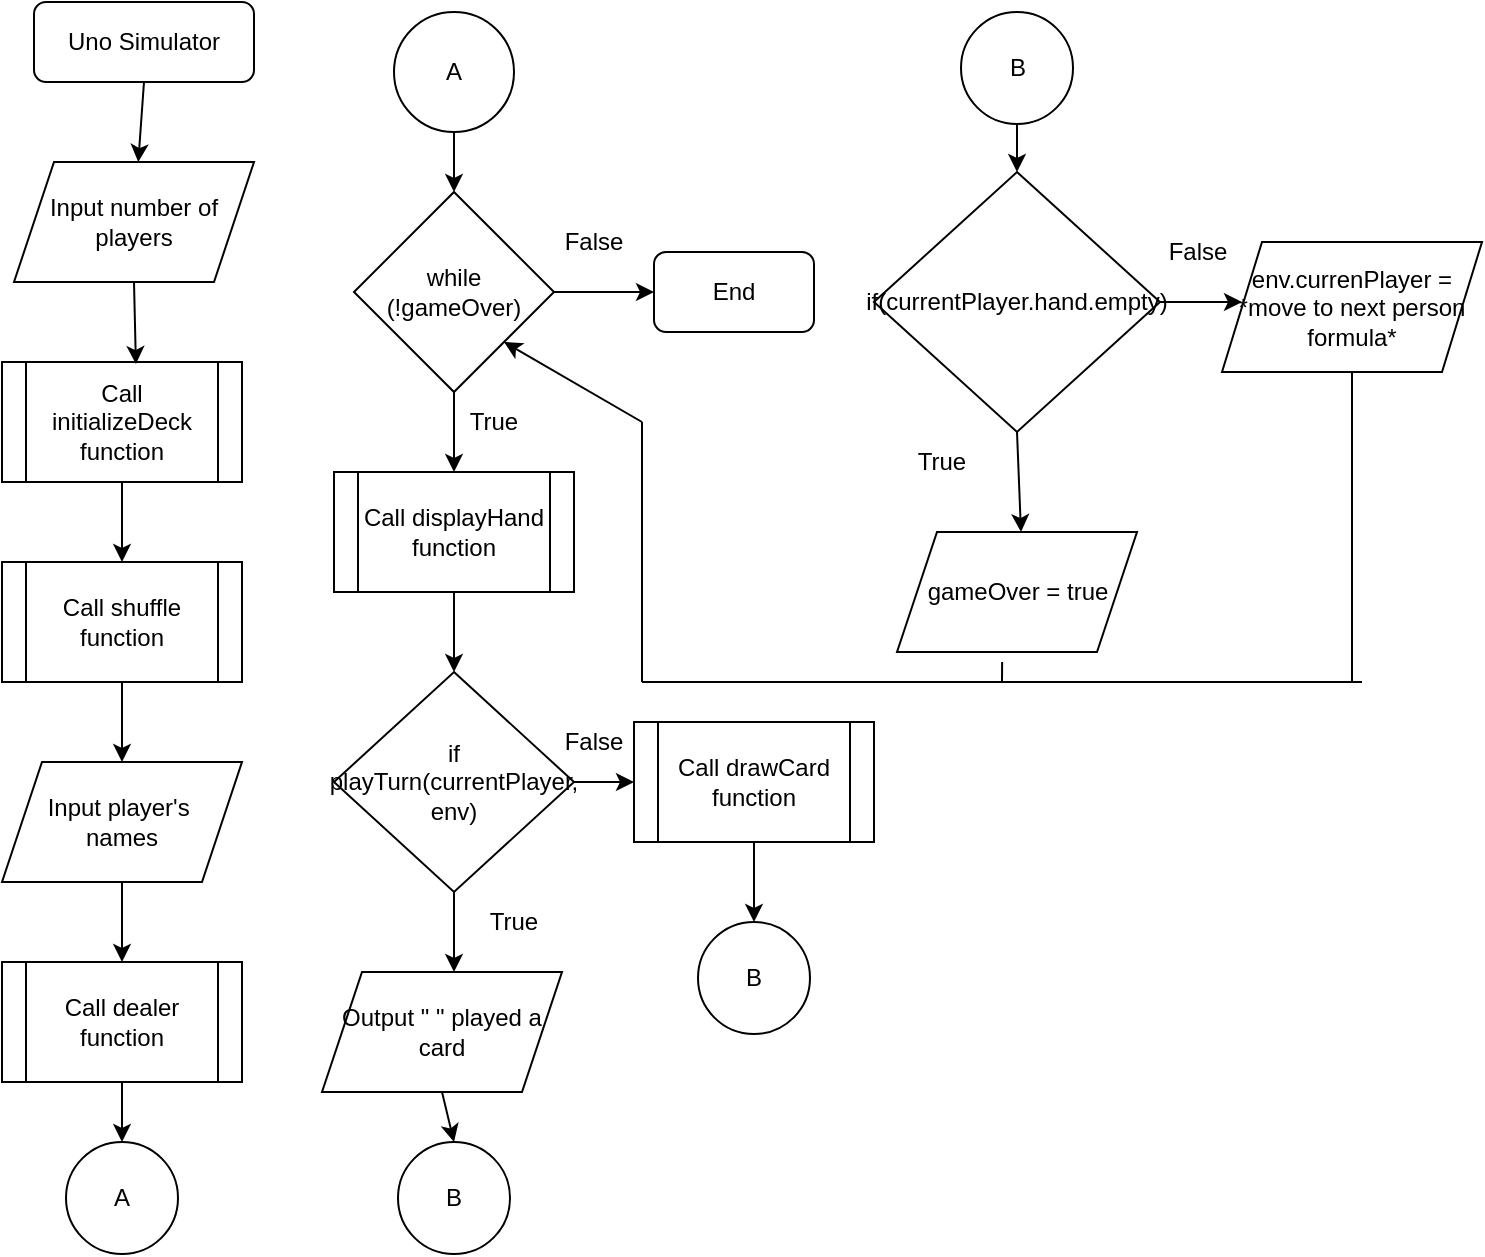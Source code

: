 <mxfile version="24.8.0">
  <diagram id="C5RBs43oDa-KdzZeNtuy" name="Page-1">
    <mxGraphModel dx="792" dy="1145" grid="1" gridSize="10" guides="1" tooltips="1" connect="1" arrows="1" fold="1" page="1" pageScale="1" pageWidth="827" pageHeight="1169" math="0" shadow="0">
      <root>
        <mxCell id="WIyWlLk6GJQsqaUBKTNV-0" />
        <mxCell id="WIyWlLk6GJQsqaUBKTNV-1" parent="WIyWlLk6GJQsqaUBKTNV-0" />
        <mxCell id="4fuxWYfJgOlENITbqr8a-1" value="Uno Simulator" style="rounded=1;whiteSpace=wrap;html=1;" vertex="1" parent="WIyWlLk6GJQsqaUBKTNV-1">
          <mxGeometry x="76" y="40" width="110" height="40" as="geometry" />
        </mxCell>
        <mxCell id="4fuxWYfJgOlENITbqr8a-2" value="Input number of players" style="shape=parallelogram;perimeter=parallelogramPerimeter;whiteSpace=wrap;html=1;fixedSize=1;" vertex="1" parent="WIyWlLk6GJQsqaUBKTNV-1">
          <mxGeometry x="66" y="120" width="120" height="60" as="geometry" />
        </mxCell>
        <mxCell id="4fuxWYfJgOlENITbqr8a-3" value="" style="endArrow=classic;html=1;rounded=0;exitX=0.5;exitY=1;exitDx=0;exitDy=0;" edge="1" parent="WIyWlLk6GJQsqaUBKTNV-1" source="4fuxWYfJgOlENITbqr8a-1" target="4fuxWYfJgOlENITbqr8a-2">
          <mxGeometry width="50" height="50" relative="1" as="geometry">
            <mxPoint x="146" y="610" as="sourcePoint" />
            <mxPoint x="196" y="560" as="targetPoint" />
          </mxGeometry>
        </mxCell>
        <mxCell id="4fuxWYfJgOlENITbqr8a-4" value="Call initializeDeck function" style="shape=process;whiteSpace=wrap;html=1;backgroundOutline=1;" vertex="1" parent="WIyWlLk6GJQsqaUBKTNV-1">
          <mxGeometry x="60" y="220" width="120" height="60" as="geometry" />
        </mxCell>
        <mxCell id="4fuxWYfJgOlENITbqr8a-5" value="" style="endArrow=classic;html=1;rounded=0;exitX=0.5;exitY=1;exitDx=0;exitDy=0;entryX=0.558;entryY=0.017;entryDx=0;entryDy=0;entryPerimeter=0;" edge="1" parent="WIyWlLk6GJQsqaUBKTNV-1" source="4fuxWYfJgOlENITbqr8a-2" target="4fuxWYfJgOlENITbqr8a-4">
          <mxGeometry width="50" height="50" relative="1" as="geometry">
            <mxPoint x="146" y="610" as="sourcePoint" />
            <mxPoint x="196" y="560" as="targetPoint" />
          </mxGeometry>
        </mxCell>
        <mxCell id="4fuxWYfJgOlENITbqr8a-6" value="Call shuffle function" style="shape=process;whiteSpace=wrap;html=1;backgroundOutline=1;" vertex="1" parent="WIyWlLk6GJQsqaUBKTNV-1">
          <mxGeometry x="60" y="320" width="120" height="60" as="geometry" />
        </mxCell>
        <mxCell id="4fuxWYfJgOlENITbqr8a-7" value="" style="endArrow=classic;html=1;rounded=0;exitX=0.5;exitY=1;exitDx=0;exitDy=0;entryX=0.5;entryY=0;entryDx=0;entryDy=0;" edge="1" parent="WIyWlLk6GJQsqaUBKTNV-1" source="4fuxWYfJgOlENITbqr8a-4" target="4fuxWYfJgOlENITbqr8a-6">
          <mxGeometry width="50" height="50" relative="1" as="geometry">
            <mxPoint x="146" y="610" as="sourcePoint" />
            <mxPoint x="196" y="560" as="targetPoint" />
          </mxGeometry>
        </mxCell>
        <mxCell id="4fuxWYfJgOlENITbqr8a-8" value="Input player&#39;s&amp;nbsp;&lt;div&gt;names&lt;/div&gt;" style="shape=parallelogram;perimeter=parallelogramPerimeter;whiteSpace=wrap;html=1;fixedSize=1;" vertex="1" parent="WIyWlLk6GJQsqaUBKTNV-1">
          <mxGeometry x="60" y="420" width="120" height="60" as="geometry" />
        </mxCell>
        <mxCell id="4fuxWYfJgOlENITbqr8a-9" value="" style="endArrow=classic;html=1;rounded=0;exitX=0.5;exitY=1;exitDx=0;exitDy=0;" edge="1" parent="WIyWlLk6GJQsqaUBKTNV-1" source="4fuxWYfJgOlENITbqr8a-6" target="4fuxWYfJgOlENITbqr8a-8">
          <mxGeometry width="50" height="50" relative="1" as="geometry">
            <mxPoint x="146" y="610" as="sourcePoint" />
            <mxPoint x="196" y="560" as="targetPoint" />
          </mxGeometry>
        </mxCell>
        <mxCell id="4fuxWYfJgOlENITbqr8a-10" value="" style="endArrow=classic;html=1;rounded=0;exitX=0.5;exitY=1;exitDx=0;exitDy=0;" edge="1" parent="WIyWlLk6GJQsqaUBKTNV-1" source="4fuxWYfJgOlENITbqr8a-8" target="4fuxWYfJgOlENITbqr8a-11">
          <mxGeometry width="50" height="50" relative="1" as="geometry">
            <mxPoint x="146" y="610" as="sourcePoint" />
            <mxPoint x="120" y="520" as="targetPoint" />
          </mxGeometry>
        </mxCell>
        <mxCell id="4fuxWYfJgOlENITbqr8a-11" value="Call dealer function" style="shape=process;whiteSpace=wrap;html=1;backgroundOutline=1;" vertex="1" parent="WIyWlLk6GJQsqaUBKTNV-1">
          <mxGeometry x="60" y="520" width="120" height="60" as="geometry" />
        </mxCell>
        <mxCell id="4fuxWYfJgOlENITbqr8a-12" value="" style="endArrow=classic;html=1;rounded=0;exitX=0.5;exitY=1;exitDx=0;exitDy=0;" edge="1" parent="WIyWlLk6GJQsqaUBKTNV-1" source="4fuxWYfJgOlENITbqr8a-11" target="4fuxWYfJgOlENITbqr8a-13">
          <mxGeometry width="50" height="50" relative="1" as="geometry">
            <mxPoint x="146" y="610" as="sourcePoint" />
            <mxPoint x="120" y="620" as="targetPoint" />
          </mxGeometry>
        </mxCell>
        <mxCell id="4fuxWYfJgOlENITbqr8a-13" value="A" style="ellipse;whiteSpace=wrap;html=1;aspect=fixed;" vertex="1" parent="WIyWlLk6GJQsqaUBKTNV-1">
          <mxGeometry x="92" y="610" width="56" height="56" as="geometry" />
        </mxCell>
        <mxCell id="4fuxWYfJgOlENITbqr8a-14" value="A" style="ellipse;whiteSpace=wrap;html=1;aspect=fixed;" vertex="1" parent="WIyWlLk6GJQsqaUBKTNV-1">
          <mxGeometry x="256" y="45" width="60" height="60" as="geometry" />
        </mxCell>
        <mxCell id="4fuxWYfJgOlENITbqr8a-15" value="" style="endArrow=classic;html=1;rounded=0;exitX=0.5;exitY=1;exitDx=0;exitDy=0;" edge="1" parent="WIyWlLk6GJQsqaUBKTNV-1" source="4fuxWYfJgOlENITbqr8a-14">
          <mxGeometry width="50" height="50" relative="1" as="geometry">
            <mxPoint x="376" y="625" as="sourcePoint" />
            <mxPoint x="286" y="135" as="targetPoint" />
          </mxGeometry>
        </mxCell>
        <mxCell id="4fuxWYfJgOlENITbqr8a-16" value="while (!gameOver)" style="rhombus;whiteSpace=wrap;html=1;" vertex="1" parent="WIyWlLk6GJQsqaUBKTNV-1">
          <mxGeometry x="236" y="135" width="100" height="100" as="geometry" />
        </mxCell>
        <mxCell id="4fuxWYfJgOlENITbqr8a-17" value="" style="endArrow=classic;html=1;rounded=0;exitX=0.5;exitY=1;exitDx=0;exitDy=0;" edge="1" parent="WIyWlLk6GJQsqaUBKTNV-1" source="4fuxWYfJgOlENITbqr8a-16">
          <mxGeometry width="50" height="50" relative="1" as="geometry">
            <mxPoint x="306" y="615" as="sourcePoint" />
            <mxPoint x="286" y="275" as="targetPoint" />
          </mxGeometry>
        </mxCell>
        <mxCell id="4fuxWYfJgOlENITbqr8a-18" value="True" style="text;html=1;align=center;verticalAlign=middle;whiteSpace=wrap;rounded=0;" vertex="1" parent="WIyWlLk6GJQsqaUBKTNV-1">
          <mxGeometry x="276" y="235" width="60" height="30" as="geometry" />
        </mxCell>
        <mxCell id="4fuxWYfJgOlENITbqr8a-19" value="Call displayHand function" style="shape=process;whiteSpace=wrap;html=1;backgroundOutline=1;" vertex="1" parent="WIyWlLk6GJQsqaUBKTNV-1">
          <mxGeometry x="226" y="275" width="120" height="60" as="geometry" />
        </mxCell>
        <mxCell id="4fuxWYfJgOlENITbqr8a-20" value="if playTurn(currentPlayer, env)" style="rhombus;whiteSpace=wrap;html=1;" vertex="1" parent="WIyWlLk6GJQsqaUBKTNV-1">
          <mxGeometry x="226" y="375" width="120" height="110" as="geometry" />
        </mxCell>
        <mxCell id="4fuxWYfJgOlENITbqr8a-21" value="" style="endArrow=classic;html=1;rounded=0;exitX=0.5;exitY=1;exitDx=0;exitDy=0;" edge="1" parent="WIyWlLk6GJQsqaUBKTNV-1" source="4fuxWYfJgOlENITbqr8a-19" target="4fuxWYfJgOlENITbqr8a-20">
          <mxGeometry width="50" height="50" relative="1" as="geometry">
            <mxPoint x="306" y="615" as="sourcePoint" />
            <mxPoint x="356" y="565" as="targetPoint" />
          </mxGeometry>
        </mxCell>
        <mxCell id="4fuxWYfJgOlENITbqr8a-22" value="" style="endArrow=classic;html=1;rounded=0;exitX=0.5;exitY=1;exitDx=0;exitDy=0;" edge="1" parent="WIyWlLk6GJQsqaUBKTNV-1" source="4fuxWYfJgOlENITbqr8a-20">
          <mxGeometry width="50" height="50" relative="1" as="geometry">
            <mxPoint x="306" y="615" as="sourcePoint" />
            <mxPoint x="286" y="525" as="targetPoint" />
          </mxGeometry>
        </mxCell>
        <mxCell id="4fuxWYfJgOlENITbqr8a-23" value="True" style="text;html=1;align=center;verticalAlign=middle;whiteSpace=wrap;rounded=0;" vertex="1" parent="WIyWlLk6GJQsqaUBKTNV-1">
          <mxGeometry x="286" y="485" width="60" height="30" as="geometry" />
        </mxCell>
        <mxCell id="4fuxWYfJgOlENITbqr8a-24" value="Output &quot; &quot; played a card" style="shape=parallelogram;perimeter=parallelogramPerimeter;whiteSpace=wrap;html=1;fixedSize=1;" vertex="1" parent="WIyWlLk6GJQsqaUBKTNV-1">
          <mxGeometry x="220" y="525" width="120" height="60" as="geometry" />
        </mxCell>
        <mxCell id="4fuxWYfJgOlENITbqr8a-25" value="" style="endArrow=classic;html=1;rounded=0;exitX=1;exitY=0.5;exitDx=0;exitDy=0;" edge="1" parent="WIyWlLk6GJQsqaUBKTNV-1" source="4fuxWYfJgOlENITbqr8a-20">
          <mxGeometry width="50" height="50" relative="1" as="geometry">
            <mxPoint x="306" y="615" as="sourcePoint" />
            <mxPoint x="376" y="430" as="targetPoint" />
          </mxGeometry>
        </mxCell>
        <mxCell id="4fuxWYfJgOlENITbqr8a-27" value="False" style="text;html=1;align=center;verticalAlign=middle;whiteSpace=wrap;rounded=0;" vertex="1" parent="WIyWlLk6GJQsqaUBKTNV-1">
          <mxGeometry x="326" y="395" width="60" height="30" as="geometry" />
        </mxCell>
        <mxCell id="4fuxWYfJgOlENITbqr8a-28" value="False" style="text;html=1;align=center;verticalAlign=middle;whiteSpace=wrap;rounded=0;" vertex="1" parent="WIyWlLk6GJQsqaUBKTNV-1">
          <mxGeometry x="326" y="145" width="60" height="30" as="geometry" />
        </mxCell>
        <mxCell id="4fuxWYfJgOlENITbqr8a-31" value="" style="endArrow=classic;html=1;rounded=0;exitX=1;exitY=0.5;exitDx=0;exitDy=0;" edge="1" parent="WIyWlLk6GJQsqaUBKTNV-1" source="4fuxWYfJgOlENITbqr8a-16">
          <mxGeometry width="50" height="50" relative="1" as="geometry">
            <mxPoint x="306" y="615" as="sourcePoint" />
            <mxPoint x="386" y="185" as="targetPoint" />
          </mxGeometry>
        </mxCell>
        <mxCell id="4fuxWYfJgOlENITbqr8a-32" value="End" style="rounded=1;whiteSpace=wrap;html=1;" vertex="1" parent="WIyWlLk6GJQsqaUBKTNV-1">
          <mxGeometry x="386" y="165" width="80" height="40" as="geometry" />
        </mxCell>
        <mxCell id="4fuxWYfJgOlENITbqr8a-33" value="Call drawCard function" style="shape=process;whiteSpace=wrap;html=1;backgroundOutline=1;" vertex="1" parent="WIyWlLk6GJQsqaUBKTNV-1">
          <mxGeometry x="376" y="400" width="120" height="60" as="geometry" />
        </mxCell>
        <mxCell id="4fuxWYfJgOlENITbqr8a-35" value="B" style="ellipse;whiteSpace=wrap;html=1;aspect=fixed;" vertex="1" parent="WIyWlLk6GJQsqaUBKTNV-1">
          <mxGeometry x="258" y="610" width="56" height="56" as="geometry" />
        </mxCell>
        <mxCell id="4fuxWYfJgOlENITbqr8a-36" value="" style="endArrow=classic;html=1;rounded=0;exitX=0.5;exitY=1;exitDx=0;exitDy=0;entryX=0.5;entryY=0;entryDx=0;entryDy=0;" edge="1" parent="WIyWlLk6GJQsqaUBKTNV-1" source="4fuxWYfJgOlENITbqr8a-24" target="4fuxWYfJgOlENITbqr8a-35">
          <mxGeometry width="50" height="50" relative="1" as="geometry">
            <mxPoint x="380" y="610" as="sourcePoint" />
            <mxPoint x="430" y="560" as="targetPoint" />
          </mxGeometry>
        </mxCell>
        <mxCell id="4fuxWYfJgOlENITbqr8a-37" value="B" style="ellipse;whiteSpace=wrap;html=1;aspect=fixed;" vertex="1" parent="WIyWlLk6GJQsqaUBKTNV-1">
          <mxGeometry x="539.5" y="45" width="56" height="56" as="geometry" />
        </mxCell>
        <mxCell id="4fuxWYfJgOlENITbqr8a-38" value="" style="endArrow=classic;html=1;rounded=0;exitX=0.5;exitY=1;exitDx=0;exitDy=0;" edge="1" parent="WIyWlLk6GJQsqaUBKTNV-1" source="4fuxWYfJgOlENITbqr8a-33">
          <mxGeometry width="50" height="50" relative="1" as="geometry">
            <mxPoint x="380" y="610" as="sourcePoint" />
            <mxPoint x="436" y="500" as="targetPoint" />
          </mxGeometry>
        </mxCell>
        <mxCell id="4fuxWYfJgOlENITbqr8a-39" value="B" style="ellipse;whiteSpace=wrap;html=1;aspect=fixed;" vertex="1" parent="WIyWlLk6GJQsqaUBKTNV-1">
          <mxGeometry x="408" y="500" width="56" height="56" as="geometry" />
        </mxCell>
        <mxCell id="4fuxWYfJgOlENITbqr8a-40" value="" style="endArrow=classic;html=1;rounded=0;exitX=0.5;exitY=1;exitDx=0;exitDy=0;" edge="1" parent="WIyWlLk6GJQsqaUBKTNV-1" source="4fuxWYfJgOlENITbqr8a-37" target="4fuxWYfJgOlENITbqr8a-41">
          <mxGeometry width="50" height="50" relative="1" as="geometry">
            <mxPoint x="319.5" y="615" as="sourcePoint" />
            <mxPoint x="567.5" y="145" as="targetPoint" />
          </mxGeometry>
        </mxCell>
        <mxCell id="4fuxWYfJgOlENITbqr8a-41" value="if(currentPlayer.hand.empty)" style="rhombus;whiteSpace=wrap;html=1;" vertex="1" parent="WIyWlLk6GJQsqaUBKTNV-1">
          <mxGeometry x="496" y="125" width="143" height="130" as="geometry" />
        </mxCell>
        <mxCell id="4fuxWYfJgOlENITbqr8a-42" value="" style="endArrow=classic;html=1;rounded=0;exitX=0.5;exitY=1;exitDx=0;exitDy=0;" edge="1" parent="WIyWlLk6GJQsqaUBKTNV-1" source="4fuxWYfJgOlENITbqr8a-41">
          <mxGeometry width="50" height="50" relative="1" as="geometry">
            <mxPoint x="319.5" y="615" as="sourcePoint" />
            <mxPoint x="569.5" y="305" as="targetPoint" />
          </mxGeometry>
        </mxCell>
        <mxCell id="4fuxWYfJgOlENITbqr8a-43" value="True" style="text;html=1;align=center;verticalAlign=middle;whiteSpace=wrap;rounded=0;" vertex="1" parent="WIyWlLk6GJQsqaUBKTNV-1">
          <mxGeometry x="499.5" y="255" width="60" height="30" as="geometry" />
        </mxCell>
        <mxCell id="4fuxWYfJgOlENITbqr8a-44" value="gameOver = true" style="shape=parallelogram;perimeter=parallelogramPerimeter;whiteSpace=wrap;html=1;fixedSize=1;" vertex="1" parent="WIyWlLk6GJQsqaUBKTNV-1">
          <mxGeometry x="507.5" y="305" width="120" height="60" as="geometry" />
        </mxCell>
        <mxCell id="4fuxWYfJgOlENITbqr8a-45" value="" style="endArrow=classic;html=1;rounded=0;exitX=1;exitY=0.5;exitDx=0;exitDy=0;" edge="1" parent="WIyWlLk6GJQsqaUBKTNV-1" source="4fuxWYfJgOlENITbqr8a-41">
          <mxGeometry width="50" height="50" relative="1" as="geometry">
            <mxPoint x="380" y="610" as="sourcePoint" />
            <mxPoint x="680" y="190" as="targetPoint" />
          </mxGeometry>
        </mxCell>
        <mxCell id="4fuxWYfJgOlENITbqr8a-46" value="False" style="text;html=1;align=center;verticalAlign=middle;whiteSpace=wrap;rounded=0;" vertex="1" parent="WIyWlLk6GJQsqaUBKTNV-1">
          <mxGeometry x="627.5" y="150" width="60" height="30" as="geometry" />
        </mxCell>
        <mxCell id="4fuxWYfJgOlENITbqr8a-47" value="env.currenPlayer = *move to next person formula*" style="shape=parallelogram;perimeter=parallelogramPerimeter;whiteSpace=wrap;html=1;fixedSize=1;" vertex="1" parent="WIyWlLk6GJQsqaUBKTNV-1">
          <mxGeometry x="670" y="160" width="130" height="65" as="geometry" />
        </mxCell>
        <mxCell id="4fuxWYfJgOlENITbqr8a-48" value="" style="endArrow=none;html=1;rounded=0;entryX=0.5;entryY=1;entryDx=0;entryDy=0;" edge="1" parent="WIyWlLk6GJQsqaUBKTNV-1" target="4fuxWYfJgOlENITbqr8a-47">
          <mxGeometry width="50" height="50" relative="1" as="geometry">
            <mxPoint x="735" y="380" as="sourcePoint" />
            <mxPoint x="430" y="560" as="targetPoint" />
          </mxGeometry>
        </mxCell>
        <mxCell id="4fuxWYfJgOlENITbqr8a-49" value="" style="endArrow=none;html=1;rounded=0;" edge="1" parent="WIyWlLk6GJQsqaUBKTNV-1">
          <mxGeometry width="50" height="50" relative="1" as="geometry">
            <mxPoint x="380" y="380" as="sourcePoint" />
            <mxPoint x="740" y="380" as="targetPoint" />
          </mxGeometry>
        </mxCell>
        <mxCell id="4fuxWYfJgOlENITbqr8a-50" value="" style="endArrow=none;html=1;rounded=0;entryX=0.438;entryY=1.083;entryDx=0;entryDy=0;entryPerimeter=0;" edge="1" parent="WIyWlLk6GJQsqaUBKTNV-1" target="4fuxWYfJgOlENITbqr8a-44">
          <mxGeometry width="50" height="50" relative="1" as="geometry">
            <mxPoint x="560" y="380" as="sourcePoint" />
            <mxPoint x="430" y="560" as="targetPoint" />
          </mxGeometry>
        </mxCell>
        <mxCell id="4fuxWYfJgOlENITbqr8a-51" value="" style="endArrow=none;html=1;rounded=0;" edge="1" parent="WIyWlLk6GJQsqaUBKTNV-1">
          <mxGeometry width="50" height="50" relative="1" as="geometry">
            <mxPoint x="380" y="250" as="sourcePoint" />
            <mxPoint x="380" y="380" as="targetPoint" />
          </mxGeometry>
        </mxCell>
        <mxCell id="4fuxWYfJgOlENITbqr8a-52" value="" style="endArrow=classic;html=1;rounded=0;entryX=1;entryY=1;entryDx=0;entryDy=0;" edge="1" parent="WIyWlLk6GJQsqaUBKTNV-1" target="4fuxWYfJgOlENITbqr8a-16">
          <mxGeometry width="50" height="50" relative="1" as="geometry">
            <mxPoint x="380" y="250" as="sourcePoint" />
            <mxPoint x="430" y="560" as="targetPoint" />
          </mxGeometry>
        </mxCell>
      </root>
    </mxGraphModel>
  </diagram>
</mxfile>
